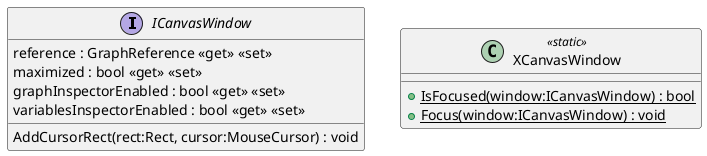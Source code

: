 @startuml
interface ICanvasWindow {
    reference : GraphReference <<get>> <<set>>
    maximized : bool <<get>> <<set>>
    graphInspectorEnabled : bool <<get>> <<set>>
    variablesInspectorEnabled : bool <<get>> <<set>>
    AddCursorRect(rect:Rect, cursor:MouseCursor) : void
}
class XCanvasWindow <<static>> {
    + {static} IsFocused(window:ICanvasWindow) : bool
    + {static} Focus(window:ICanvasWindow) : void
}
@enduml
